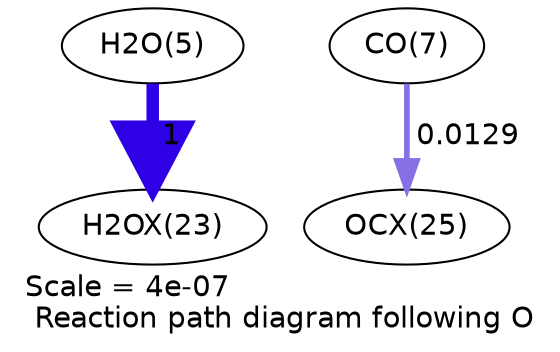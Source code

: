 digraph reaction_paths {
center=1;
s7 -> s26[fontname="Helvetica", penwidth=6, arrowsize=3, color="0.7, 1.5, 0.9"
, label=" 1"];
s9 -> s28[fontname="Helvetica", penwidth=2.72, arrowsize=1.36, color="0.7, 0.513, 0.9"
, label=" 0.0129"];
s7 [ fontname="Helvetica", label="H2O(5)"];
s9 [ fontname="Helvetica", label="CO(7)"];
s26 [ fontname="Helvetica", label="H2OX(23)"];
s28 [ fontname="Helvetica", label="OCX(25)"];
 label = "Scale = 4e-07\l Reaction path diagram following O";
 fontname = "Helvetica";
}
